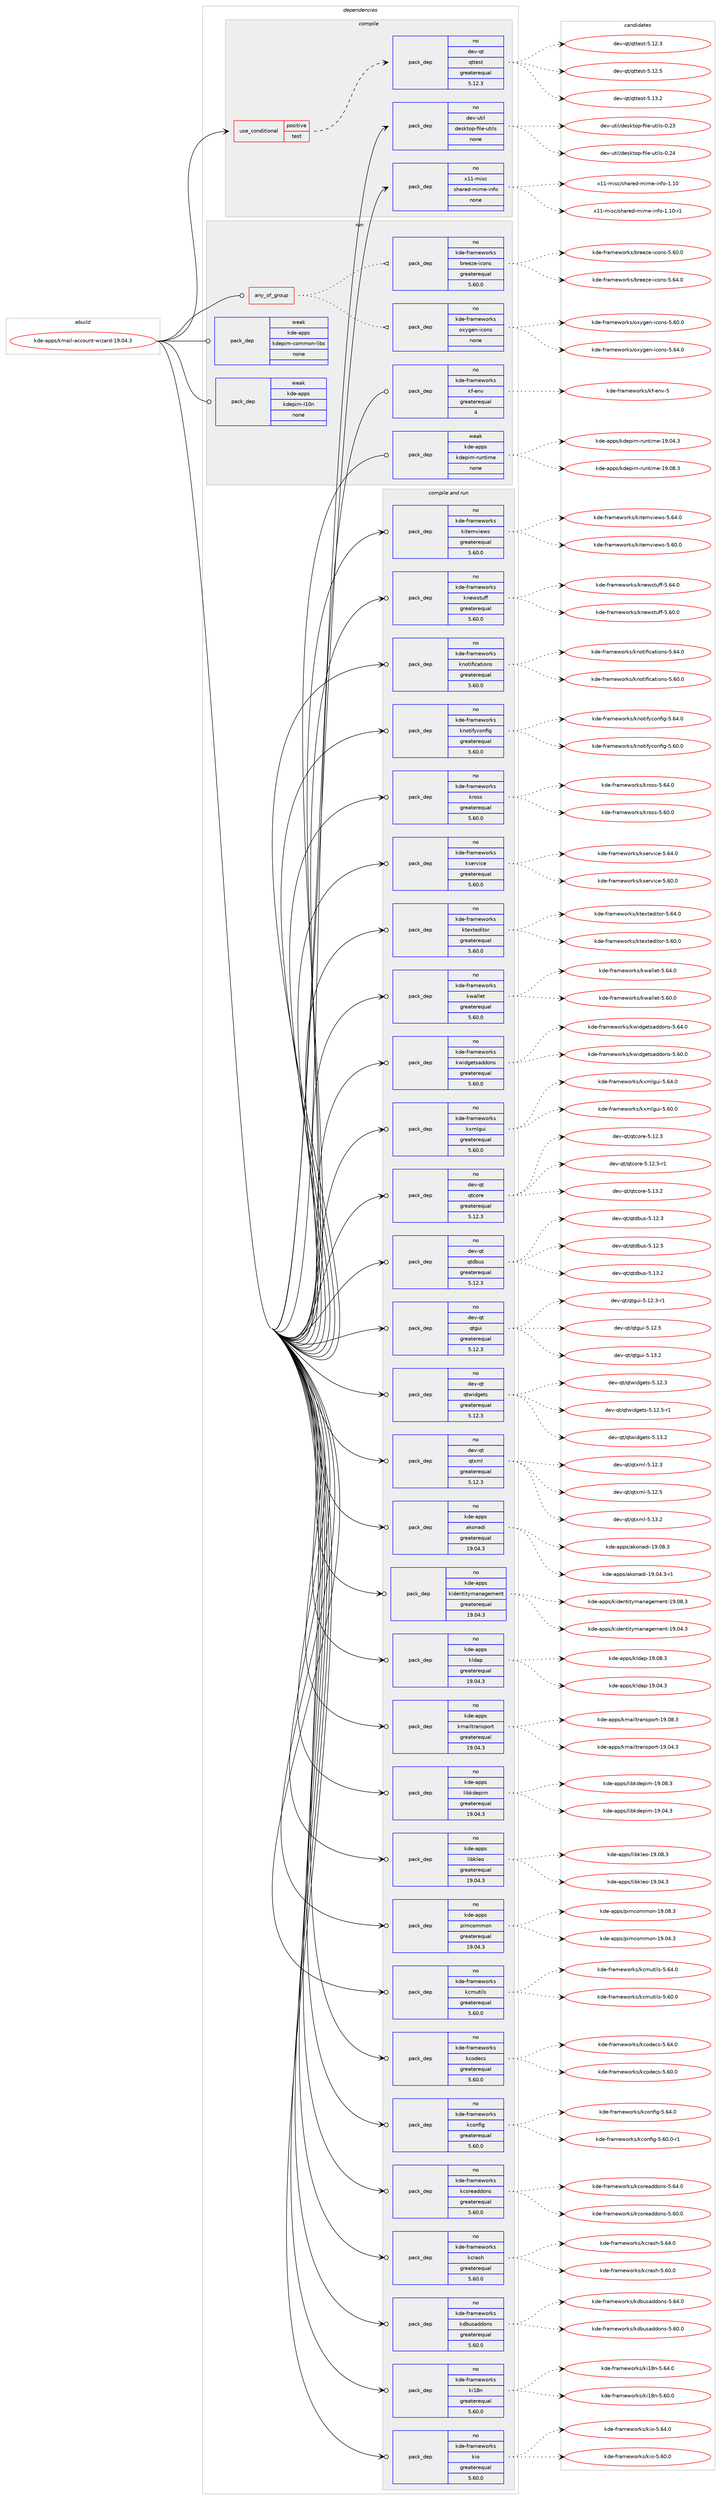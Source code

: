 digraph prolog {

# *************
# Graph options
# *************

newrank=true;
concentrate=true;
compound=true;
graph [rankdir=LR,fontname=Helvetica,fontsize=10,ranksep=1.5];#, ranksep=2.5, nodesep=0.2];
edge  [arrowhead=vee];
node  [fontname=Helvetica,fontsize=10];

# **********
# The ebuild
# **********

subgraph cluster_leftcol {
color=gray;
rank=same;
label=<<i>ebuild</i>>;
id [label="kde-apps/kmail-account-wizard-19.04.3", color=red, width=4, href="../kde-apps/kmail-account-wizard-19.04.3.svg"];
}

# ****************
# The dependencies
# ****************

subgraph cluster_midcol {
color=gray;
label=<<i>dependencies</i>>;
subgraph cluster_compile {
fillcolor="#eeeeee";
style=filled;
label=<<i>compile</i>>;
subgraph cond186736 {
dependency757650 [label=<<TABLE BORDER="0" CELLBORDER="1" CELLSPACING="0" CELLPADDING="4"><TR><TD ROWSPAN="3" CELLPADDING="10">use_conditional</TD></TR><TR><TD>positive</TD></TR><TR><TD>test</TD></TR></TABLE>>, shape=none, color=red];
subgraph pack558026 {
dependency757651 [label=<<TABLE BORDER="0" CELLBORDER="1" CELLSPACING="0" CELLPADDING="4" WIDTH="220"><TR><TD ROWSPAN="6" CELLPADDING="30">pack_dep</TD></TR><TR><TD WIDTH="110">no</TD></TR><TR><TD>dev-qt</TD></TR><TR><TD>qttest</TD></TR><TR><TD>greaterequal</TD></TR><TR><TD>5.12.3</TD></TR></TABLE>>, shape=none, color=blue];
}
dependency757650:e -> dependency757651:w [weight=20,style="dashed",arrowhead="vee"];
}
id:e -> dependency757650:w [weight=20,style="solid",arrowhead="vee"];
subgraph pack558027 {
dependency757652 [label=<<TABLE BORDER="0" CELLBORDER="1" CELLSPACING="0" CELLPADDING="4" WIDTH="220"><TR><TD ROWSPAN="6" CELLPADDING="30">pack_dep</TD></TR><TR><TD WIDTH="110">no</TD></TR><TR><TD>dev-util</TD></TR><TR><TD>desktop-file-utils</TD></TR><TR><TD>none</TD></TR><TR><TD></TD></TR></TABLE>>, shape=none, color=blue];
}
id:e -> dependency757652:w [weight=20,style="solid",arrowhead="vee"];
subgraph pack558028 {
dependency757653 [label=<<TABLE BORDER="0" CELLBORDER="1" CELLSPACING="0" CELLPADDING="4" WIDTH="220"><TR><TD ROWSPAN="6" CELLPADDING="30">pack_dep</TD></TR><TR><TD WIDTH="110">no</TD></TR><TR><TD>x11-misc</TD></TR><TR><TD>shared-mime-info</TD></TR><TR><TD>none</TD></TR><TR><TD></TD></TR></TABLE>>, shape=none, color=blue];
}
id:e -> dependency757653:w [weight=20,style="solid",arrowhead="vee"];
}
subgraph cluster_compileandrun {
fillcolor="#eeeeee";
style=filled;
label=<<i>compile and run</i>>;
subgraph pack558029 {
dependency757654 [label=<<TABLE BORDER="0" CELLBORDER="1" CELLSPACING="0" CELLPADDING="4" WIDTH="220"><TR><TD ROWSPAN="6" CELLPADDING="30">pack_dep</TD></TR><TR><TD WIDTH="110">no</TD></TR><TR><TD>dev-qt</TD></TR><TR><TD>qtcore</TD></TR><TR><TD>greaterequal</TD></TR><TR><TD>5.12.3</TD></TR></TABLE>>, shape=none, color=blue];
}
id:e -> dependency757654:w [weight=20,style="solid",arrowhead="odotvee"];
subgraph pack558030 {
dependency757655 [label=<<TABLE BORDER="0" CELLBORDER="1" CELLSPACING="0" CELLPADDING="4" WIDTH="220"><TR><TD ROWSPAN="6" CELLPADDING="30">pack_dep</TD></TR><TR><TD WIDTH="110">no</TD></TR><TR><TD>dev-qt</TD></TR><TR><TD>qtdbus</TD></TR><TR><TD>greaterequal</TD></TR><TR><TD>5.12.3</TD></TR></TABLE>>, shape=none, color=blue];
}
id:e -> dependency757655:w [weight=20,style="solid",arrowhead="odotvee"];
subgraph pack558031 {
dependency757656 [label=<<TABLE BORDER="0" CELLBORDER="1" CELLSPACING="0" CELLPADDING="4" WIDTH="220"><TR><TD ROWSPAN="6" CELLPADDING="30">pack_dep</TD></TR><TR><TD WIDTH="110">no</TD></TR><TR><TD>dev-qt</TD></TR><TR><TD>qtgui</TD></TR><TR><TD>greaterequal</TD></TR><TR><TD>5.12.3</TD></TR></TABLE>>, shape=none, color=blue];
}
id:e -> dependency757656:w [weight=20,style="solid",arrowhead="odotvee"];
subgraph pack558032 {
dependency757657 [label=<<TABLE BORDER="0" CELLBORDER="1" CELLSPACING="0" CELLPADDING="4" WIDTH="220"><TR><TD ROWSPAN="6" CELLPADDING="30">pack_dep</TD></TR><TR><TD WIDTH="110">no</TD></TR><TR><TD>dev-qt</TD></TR><TR><TD>qtwidgets</TD></TR><TR><TD>greaterequal</TD></TR><TR><TD>5.12.3</TD></TR></TABLE>>, shape=none, color=blue];
}
id:e -> dependency757657:w [weight=20,style="solid",arrowhead="odotvee"];
subgraph pack558033 {
dependency757658 [label=<<TABLE BORDER="0" CELLBORDER="1" CELLSPACING="0" CELLPADDING="4" WIDTH="220"><TR><TD ROWSPAN="6" CELLPADDING="30">pack_dep</TD></TR><TR><TD WIDTH="110">no</TD></TR><TR><TD>dev-qt</TD></TR><TR><TD>qtxml</TD></TR><TR><TD>greaterequal</TD></TR><TR><TD>5.12.3</TD></TR></TABLE>>, shape=none, color=blue];
}
id:e -> dependency757658:w [weight=20,style="solid",arrowhead="odotvee"];
subgraph pack558034 {
dependency757659 [label=<<TABLE BORDER="0" CELLBORDER="1" CELLSPACING="0" CELLPADDING="4" WIDTH="220"><TR><TD ROWSPAN="6" CELLPADDING="30">pack_dep</TD></TR><TR><TD WIDTH="110">no</TD></TR><TR><TD>kde-apps</TD></TR><TR><TD>akonadi</TD></TR><TR><TD>greaterequal</TD></TR><TR><TD>19.04.3</TD></TR></TABLE>>, shape=none, color=blue];
}
id:e -> dependency757659:w [weight=20,style="solid",arrowhead="odotvee"];
subgraph pack558035 {
dependency757660 [label=<<TABLE BORDER="0" CELLBORDER="1" CELLSPACING="0" CELLPADDING="4" WIDTH="220"><TR><TD ROWSPAN="6" CELLPADDING="30">pack_dep</TD></TR><TR><TD WIDTH="110">no</TD></TR><TR><TD>kde-apps</TD></TR><TR><TD>kidentitymanagement</TD></TR><TR><TD>greaterequal</TD></TR><TR><TD>19.04.3</TD></TR></TABLE>>, shape=none, color=blue];
}
id:e -> dependency757660:w [weight=20,style="solid",arrowhead="odotvee"];
subgraph pack558036 {
dependency757661 [label=<<TABLE BORDER="0" CELLBORDER="1" CELLSPACING="0" CELLPADDING="4" WIDTH="220"><TR><TD ROWSPAN="6" CELLPADDING="30">pack_dep</TD></TR><TR><TD WIDTH="110">no</TD></TR><TR><TD>kde-apps</TD></TR><TR><TD>kldap</TD></TR><TR><TD>greaterequal</TD></TR><TR><TD>19.04.3</TD></TR></TABLE>>, shape=none, color=blue];
}
id:e -> dependency757661:w [weight=20,style="solid",arrowhead="odotvee"];
subgraph pack558037 {
dependency757662 [label=<<TABLE BORDER="0" CELLBORDER="1" CELLSPACING="0" CELLPADDING="4" WIDTH="220"><TR><TD ROWSPAN="6" CELLPADDING="30">pack_dep</TD></TR><TR><TD WIDTH="110">no</TD></TR><TR><TD>kde-apps</TD></TR><TR><TD>kmailtransport</TD></TR><TR><TD>greaterequal</TD></TR><TR><TD>19.04.3</TD></TR></TABLE>>, shape=none, color=blue];
}
id:e -> dependency757662:w [weight=20,style="solid",arrowhead="odotvee"];
subgraph pack558038 {
dependency757663 [label=<<TABLE BORDER="0" CELLBORDER="1" CELLSPACING="0" CELLPADDING="4" WIDTH="220"><TR><TD ROWSPAN="6" CELLPADDING="30">pack_dep</TD></TR><TR><TD WIDTH="110">no</TD></TR><TR><TD>kde-apps</TD></TR><TR><TD>libkdepim</TD></TR><TR><TD>greaterequal</TD></TR><TR><TD>19.04.3</TD></TR></TABLE>>, shape=none, color=blue];
}
id:e -> dependency757663:w [weight=20,style="solid",arrowhead="odotvee"];
subgraph pack558039 {
dependency757664 [label=<<TABLE BORDER="0" CELLBORDER="1" CELLSPACING="0" CELLPADDING="4" WIDTH="220"><TR><TD ROWSPAN="6" CELLPADDING="30">pack_dep</TD></TR><TR><TD WIDTH="110">no</TD></TR><TR><TD>kde-apps</TD></TR><TR><TD>libkleo</TD></TR><TR><TD>greaterequal</TD></TR><TR><TD>19.04.3</TD></TR></TABLE>>, shape=none, color=blue];
}
id:e -> dependency757664:w [weight=20,style="solid",arrowhead="odotvee"];
subgraph pack558040 {
dependency757665 [label=<<TABLE BORDER="0" CELLBORDER="1" CELLSPACING="0" CELLPADDING="4" WIDTH="220"><TR><TD ROWSPAN="6" CELLPADDING="30">pack_dep</TD></TR><TR><TD WIDTH="110">no</TD></TR><TR><TD>kde-apps</TD></TR><TR><TD>pimcommon</TD></TR><TR><TD>greaterequal</TD></TR><TR><TD>19.04.3</TD></TR></TABLE>>, shape=none, color=blue];
}
id:e -> dependency757665:w [weight=20,style="solid",arrowhead="odotvee"];
subgraph pack558041 {
dependency757666 [label=<<TABLE BORDER="0" CELLBORDER="1" CELLSPACING="0" CELLPADDING="4" WIDTH="220"><TR><TD ROWSPAN="6" CELLPADDING="30">pack_dep</TD></TR><TR><TD WIDTH="110">no</TD></TR><TR><TD>kde-frameworks</TD></TR><TR><TD>kcmutils</TD></TR><TR><TD>greaterequal</TD></TR><TR><TD>5.60.0</TD></TR></TABLE>>, shape=none, color=blue];
}
id:e -> dependency757666:w [weight=20,style="solid",arrowhead="odotvee"];
subgraph pack558042 {
dependency757667 [label=<<TABLE BORDER="0" CELLBORDER="1" CELLSPACING="0" CELLPADDING="4" WIDTH="220"><TR><TD ROWSPAN="6" CELLPADDING="30">pack_dep</TD></TR><TR><TD WIDTH="110">no</TD></TR><TR><TD>kde-frameworks</TD></TR><TR><TD>kcodecs</TD></TR><TR><TD>greaterequal</TD></TR><TR><TD>5.60.0</TD></TR></TABLE>>, shape=none, color=blue];
}
id:e -> dependency757667:w [weight=20,style="solid",arrowhead="odotvee"];
subgraph pack558043 {
dependency757668 [label=<<TABLE BORDER="0" CELLBORDER="1" CELLSPACING="0" CELLPADDING="4" WIDTH="220"><TR><TD ROWSPAN="6" CELLPADDING="30">pack_dep</TD></TR><TR><TD WIDTH="110">no</TD></TR><TR><TD>kde-frameworks</TD></TR><TR><TD>kconfig</TD></TR><TR><TD>greaterequal</TD></TR><TR><TD>5.60.0</TD></TR></TABLE>>, shape=none, color=blue];
}
id:e -> dependency757668:w [weight=20,style="solid",arrowhead="odotvee"];
subgraph pack558044 {
dependency757669 [label=<<TABLE BORDER="0" CELLBORDER="1" CELLSPACING="0" CELLPADDING="4" WIDTH="220"><TR><TD ROWSPAN="6" CELLPADDING="30">pack_dep</TD></TR><TR><TD WIDTH="110">no</TD></TR><TR><TD>kde-frameworks</TD></TR><TR><TD>kcoreaddons</TD></TR><TR><TD>greaterequal</TD></TR><TR><TD>5.60.0</TD></TR></TABLE>>, shape=none, color=blue];
}
id:e -> dependency757669:w [weight=20,style="solid",arrowhead="odotvee"];
subgraph pack558045 {
dependency757670 [label=<<TABLE BORDER="0" CELLBORDER="1" CELLSPACING="0" CELLPADDING="4" WIDTH="220"><TR><TD ROWSPAN="6" CELLPADDING="30">pack_dep</TD></TR><TR><TD WIDTH="110">no</TD></TR><TR><TD>kde-frameworks</TD></TR><TR><TD>kcrash</TD></TR><TR><TD>greaterequal</TD></TR><TR><TD>5.60.0</TD></TR></TABLE>>, shape=none, color=blue];
}
id:e -> dependency757670:w [weight=20,style="solid",arrowhead="odotvee"];
subgraph pack558046 {
dependency757671 [label=<<TABLE BORDER="0" CELLBORDER="1" CELLSPACING="0" CELLPADDING="4" WIDTH="220"><TR><TD ROWSPAN="6" CELLPADDING="30">pack_dep</TD></TR><TR><TD WIDTH="110">no</TD></TR><TR><TD>kde-frameworks</TD></TR><TR><TD>kdbusaddons</TD></TR><TR><TD>greaterequal</TD></TR><TR><TD>5.60.0</TD></TR></TABLE>>, shape=none, color=blue];
}
id:e -> dependency757671:w [weight=20,style="solid",arrowhead="odotvee"];
subgraph pack558047 {
dependency757672 [label=<<TABLE BORDER="0" CELLBORDER="1" CELLSPACING="0" CELLPADDING="4" WIDTH="220"><TR><TD ROWSPAN="6" CELLPADDING="30">pack_dep</TD></TR><TR><TD WIDTH="110">no</TD></TR><TR><TD>kde-frameworks</TD></TR><TR><TD>ki18n</TD></TR><TR><TD>greaterequal</TD></TR><TR><TD>5.60.0</TD></TR></TABLE>>, shape=none, color=blue];
}
id:e -> dependency757672:w [weight=20,style="solid",arrowhead="odotvee"];
subgraph pack558048 {
dependency757673 [label=<<TABLE BORDER="0" CELLBORDER="1" CELLSPACING="0" CELLPADDING="4" WIDTH="220"><TR><TD ROWSPAN="6" CELLPADDING="30">pack_dep</TD></TR><TR><TD WIDTH="110">no</TD></TR><TR><TD>kde-frameworks</TD></TR><TR><TD>kio</TD></TR><TR><TD>greaterequal</TD></TR><TR><TD>5.60.0</TD></TR></TABLE>>, shape=none, color=blue];
}
id:e -> dependency757673:w [weight=20,style="solid",arrowhead="odotvee"];
subgraph pack558049 {
dependency757674 [label=<<TABLE BORDER="0" CELLBORDER="1" CELLSPACING="0" CELLPADDING="4" WIDTH="220"><TR><TD ROWSPAN="6" CELLPADDING="30">pack_dep</TD></TR><TR><TD WIDTH="110">no</TD></TR><TR><TD>kde-frameworks</TD></TR><TR><TD>kitemviews</TD></TR><TR><TD>greaterequal</TD></TR><TR><TD>5.60.0</TD></TR></TABLE>>, shape=none, color=blue];
}
id:e -> dependency757674:w [weight=20,style="solid",arrowhead="odotvee"];
subgraph pack558050 {
dependency757675 [label=<<TABLE BORDER="0" CELLBORDER="1" CELLSPACING="0" CELLPADDING="4" WIDTH="220"><TR><TD ROWSPAN="6" CELLPADDING="30">pack_dep</TD></TR><TR><TD WIDTH="110">no</TD></TR><TR><TD>kde-frameworks</TD></TR><TR><TD>knewstuff</TD></TR><TR><TD>greaterequal</TD></TR><TR><TD>5.60.0</TD></TR></TABLE>>, shape=none, color=blue];
}
id:e -> dependency757675:w [weight=20,style="solid",arrowhead="odotvee"];
subgraph pack558051 {
dependency757676 [label=<<TABLE BORDER="0" CELLBORDER="1" CELLSPACING="0" CELLPADDING="4" WIDTH="220"><TR><TD ROWSPAN="6" CELLPADDING="30">pack_dep</TD></TR><TR><TD WIDTH="110">no</TD></TR><TR><TD>kde-frameworks</TD></TR><TR><TD>knotifications</TD></TR><TR><TD>greaterequal</TD></TR><TR><TD>5.60.0</TD></TR></TABLE>>, shape=none, color=blue];
}
id:e -> dependency757676:w [weight=20,style="solid",arrowhead="odotvee"];
subgraph pack558052 {
dependency757677 [label=<<TABLE BORDER="0" CELLBORDER="1" CELLSPACING="0" CELLPADDING="4" WIDTH="220"><TR><TD ROWSPAN="6" CELLPADDING="30">pack_dep</TD></TR><TR><TD WIDTH="110">no</TD></TR><TR><TD>kde-frameworks</TD></TR><TR><TD>knotifyconfig</TD></TR><TR><TD>greaterequal</TD></TR><TR><TD>5.60.0</TD></TR></TABLE>>, shape=none, color=blue];
}
id:e -> dependency757677:w [weight=20,style="solid",arrowhead="odotvee"];
subgraph pack558053 {
dependency757678 [label=<<TABLE BORDER="0" CELLBORDER="1" CELLSPACING="0" CELLPADDING="4" WIDTH="220"><TR><TD ROWSPAN="6" CELLPADDING="30">pack_dep</TD></TR><TR><TD WIDTH="110">no</TD></TR><TR><TD>kde-frameworks</TD></TR><TR><TD>kross</TD></TR><TR><TD>greaterequal</TD></TR><TR><TD>5.60.0</TD></TR></TABLE>>, shape=none, color=blue];
}
id:e -> dependency757678:w [weight=20,style="solid",arrowhead="odotvee"];
subgraph pack558054 {
dependency757679 [label=<<TABLE BORDER="0" CELLBORDER="1" CELLSPACING="0" CELLPADDING="4" WIDTH="220"><TR><TD ROWSPAN="6" CELLPADDING="30">pack_dep</TD></TR><TR><TD WIDTH="110">no</TD></TR><TR><TD>kde-frameworks</TD></TR><TR><TD>kservice</TD></TR><TR><TD>greaterequal</TD></TR><TR><TD>5.60.0</TD></TR></TABLE>>, shape=none, color=blue];
}
id:e -> dependency757679:w [weight=20,style="solid",arrowhead="odotvee"];
subgraph pack558055 {
dependency757680 [label=<<TABLE BORDER="0" CELLBORDER="1" CELLSPACING="0" CELLPADDING="4" WIDTH="220"><TR><TD ROWSPAN="6" CELLPADDING="30">pack_dep</TD></TR><TR><TD WIDTH="110">no</TD></TR><TR><TD>kde-frameworks</TD></TR><TR><TD>ktexteditor</TD></TR><TR><TD>greaterequal</TD></TR><TR><TD>5.60.0</TD></TR></TABLE>>, shape=none, color=blue];
}
id:e -> dependency757680:w [weight=20,style="solid",arrowhead="odotvee"];
subgraph pack558056 {
dependency757681 [label=<<TABLE BORDER="0" CELLBORDER="1" CELLSPACING="0" CELLPADDING="4" WIDTH="220"><TR><TD ROWSPAN="6" CELLPADDING="30">pack_dep</TD></TR><TR><TD WIDTH="110">no</TD></TR><TR><TD>kde-frameworks</TD></TR><TR><TD>kwallet</TD></TR><TR><TD>greaterequal</TD></TR><TR><TD>5.60.0</TD></TR></TABLE>>, shape=none, color=blue];
}
id:e -> dependency757681:w [weight=20,style="solid",arrowhead="odotvee"];
subgraph pack558057 {
dependency757682 [label=<<TABLE BORDER="0" CELLBORDER="1" CELLSPACING="0" CELLPADDING="4" WIDTH="220"><TR><TD ROWSPAN="6" CELLPADDING="30">pack_dep</TD></TR><TR><TD WIDTH="110">no</TD></TR><TR><TD>kde-frameworks</TD></TR><TR><TD>kwidgetsaddons</TD></TR><TR><TD>greaterequal</TD></TR><TR><TD>5.60.0</TD></TR></TABLE>>, shape=none, color=blue];
}
id:e -> dependency757682:w [weight=20,style="solid",arrowhead="odotvee"];
subgraph pack558058 {
dependency757683 [label=<<TABLE BORDER="0" CELLBORDER="1" CELLSPACING="0" CELLPADDING="4" WIDTH="220"><TR><TD ROWSPAN="6" CELLPADDING="30">pack_dep</TD></TR><TR><TD WIDTH="110">no</TD></TR><TR><TD>kde-frameworks</TD></TR><TR><TD>kxmlgui</TD></TR><TR><TD>greaterequal</TD></TR><TR><TD>5.60.0</TD></TR></TABLE>>, shape=none, color=blue];
}
id:e -> dependency757683:w [weight=20,style="solid",arrowhead="odotvee"];
}
subgraph cluster_run {
fillcolor="#eeeeee";
style=filled;
label=<<i>run</i>>;
subgraph any12482 {
dependency757684 [label=<<TABLE BORDER="0" CELLBORDER="1" CELLSPACING="0" CELLPADDING="4"><TR><TD CELLPADDING="10">any_of_group</TD></TR></TABLE>>, shape=none, color=red];subgraph pack558059 {
dependency757685 [label=<<TABLE BORDER="0" CELLBORDER="1" CELLSPACING="0" CELLPADDING="4" WIDTH="220"><TR><TD ROWSPAN="6" CELLPADDING="30">pack_dep</TD></TR><TR><TD WIDTH="110">no</TD></TR><TR><TD>kde-frameworks</TD></TR><TR><TD>breeze-icons</TD></TR><TR><TD>greaterequal</TD></TR><TR><TD>5.60.0</TD></TR></TABLE>>, shape=none, color=blue];
}
dependency757684:e -> dependency757685:w [weight=20,style="dotted",arrowhead="oinv"];
subgraph pack558060 {
dependency757686 [label=<<TABLE BORDER="0" CELLBORDER="1" CELLSPACING="0" CELLPADDING="4" WIDTH="220"><TR><TD ROWSPAN="6" CELLPADDING="30">pack_dep</TD></TR><TR><TD WIDTH="110">no</TD></TR><TR><TD>kde-frameworks</TD></TR><TR><TD>oxygen-icons</TD></TR><TR><TD>none</TD></TR><TR><TD></TD></TR></TABLE>>, shape=none, color=blue];
}
dependency757684:e -> dependency757686:w [weight=20,style="dotted",arrowhead="oinv"];
}
id:e -> dependency757684:w [weight=20,style="solid",arrowhead="odot"];
subgraph pack558061 {
dependency757687 [label=<<TABLE BORDER="0" CELLBORDER="1" CELLSPACING="0" CELLPADDING="4" WIDTH="220"><TR><TD ROWSPAN="6" CELLPADDING="30">pack_dep</TD></TR><TR><TD WIDTH="110">no</TD></TR><TR><TD>kde-frameworks</TD></TR><TR><TD>kf-env</TD></TR><TR><TD>greaterequal</TD></TR><TR><TD>4</TD></TR></TABLE>>, shape=none, color=blue];
}
id:e -> dependency757687:w [weight=20,style="solid",arrowhead="odot"];
subgraph pack558062 {
dependency757688 [label=<<TABLE BORDER="0" CELLBORDER="1" CELLSPACING="0" CELLPADDING="4" WIDTH="220"><TR><TD ROWSPAN="6" CELLPADDING="30">pack_dep</TD></TR><TR><TD WIDTH="110">weak</TD></TR><TR><TD>kde-apps</TD></TR><TR><TD>kdepim-common-libs</TD></TR><TR><TD>none</TD></TR><TR><TD></TD></TR></TABLE>>, shape=none, color=blue];
}
id:e -> dependency757688:w [weight=20,style="solid",arrowhead="odot"];
subgraph pack558063 {
dependency757689 [label=<<TABLE BORDER="0" CELLBORDER="1" CELLSPACING="0" CELLPADDING="4" WIDTH="220"><TR><TD ROWSPAN="6" CELLPADDING="30">pack_dep</TD></TR><TR><TD WIDTH="110">weak</TD></TR><TR><TD>kde-apps</TD></TR><TR><TD>kdepim-l10n</TD></TR><TR><TD>none</TD></TR><TR><TD></TD></TR></TABLE>>, shape=none, color=blue];
}
id:e -> dependency757689:w [weight=20,style="solid",arrowhead="odot"];
subgraph pack558064 {
dependency757690 [label=<<TABLE BORDER="0" CELLBORDER="1" CELLSPACING="0" CELLPADDING="4" WIDTH="220"><TR><TD ROWSPAN="6" CELLPADDING="30">pack_dep</TD></TR><TR><TD WIDTH="110">weak</TD></TR><TR><TD>kde-apps</TD></TR><TR><TD>kdepim-runtime</TD></TR><TR><TD>none</TD></TR><TR><TD></TD></TR></TABLE>>, shape=none, color=blue];
}
id:e -> dependency757690:w [weight=20,style="solid",arrowhead="odot"];
}
}

# **************
# The candidates
# **************

subgraph cluster_choices {
rank=same;
color=gray;
label=<<i>candidates</i>>;

subgraph choice558026 {
color=black;
nodesep=1;
choice100101118451131164711311611610111511645534649504651 [label="dev-qt/qttest-5.12.3", color=red, width=4,href="../dev-qt/qttest-5.12.3.svg"];
choice100101118451131164711311611610111511645534649504653 [label="dev-qt/qttest-5.12.5", color=red, width=4,href="../dev-qt/qttest-5.12.5.svg"];
choice100101118451131164711311611610111511645534649514650 [label="dev-qt/qttest-5.13.2", color=red, width=4,href="../dev-qt/qttest-5.13.2.svg"];
dependency757651:e -> choice100101118451131164711311611610111511645534649504651:w [style=dotted,weight="100"];
dependency757651:e -> choice100101118451131164711311611610111511645534649504653:w [style=dotted,weight="100"];
dependency757651:e -> choice100101118451131164711311611610111511645534649514650:w [style=dotted,weight="100"];
}
subgraph choice558027 {
color=black;
nodesep=1;
choice100101118451171161051084710010111510711611111245102105108101451171161051081154548465051 [label="dev-util/desktop-file-utils-0.23", color=red, width=4,href="../dev-util/desktop-file-utils-0.23.svg"];
choice100101118451171161051084710010111510711611111245102105108101451171161051081154548465052 [label="dev-util/desktop-file-utils-0.24", color=red, width=4,href="../dev-util/desktop-file-utils-0.24.svg"];
dependency757652:e -> choice100101118451171161051084710010111510711611111245102105108101451171161051081154548465051:w [style=dotted,weight="100"];
dependency757652:e -> choice100101118451171161051084710010111510711611111245102105108101451171161051081154548465052:w [style=dotted,weight="100"];
}
subgraph choice558028 {
color=black;
nodesep=1;
choice12049494510910511599471151049711410110045109105109101451051101021114549464948 [label="x11-misc/shared-mime-info-1.10", color=red, width=4,href="../x11-misc/shared-mime-info-1.10.svg"];
choice120494945109105115994711510497114101100451091051091014510511010211145494649484511449 [label="x11-misc/shared-mime-info-1.10-r1", color=red, width=4,href="../x11-misc/shared-mime-info-1.10-r1.svg"];
dependency757653:e -> choice12049494510910511599471151049711410110045109105109101451051101021114549464948:w [style=dotted,weight="100"];
dependency757653:e -> choice120494945109105115994711510497114101100451091051091014510511010211145494649484511449:w [style=dotted,weight="100"];
}
subgraph choice558029 {
color=black;
nodesep=1;
choice10010111845113116471131169911111410145534649504651 [label="dev-qt/qtcore-5.12.3", color=red, width=4,href="../dev-qt/qtcore-5.12.3.svg"];
choice100101118451131164711311699111114101455346495046534511449 [label="dev-qt/qtcore-5.12.5-r1", color=red, width=4,href="../dev-qt/qtcore-5.12.5-r1.svg"];
choice10010111845113116471131169911111410145534649514650 [label="dev-qt/qtcore-5.13.2", color=red, width=4,href="../dev-qt/qtcore-5.13.2.svg"];
dependency757654:e -> choice10010111845113116471131169911111410145534649504651:w [style=dotted,weight="100"];
dependency757654:e -> choice100101118451131164711311699111114101455346495046534511449:w [style=dotted,weight="100"];
dependency757654:e -> choice10010111845113116471131169911111410145534649514650:w [style=dotted,weight="100"];
}
subgraph choice558030 {
color=black;
nodesep=1;
choice10010111845113116471131161009811711545534649504651 [label="dev-qt/qtdbus-5.12.3", color=red, width=4,href="../dev-qt/qtdbus-5.12.3.svg"];
choice10010111845113116471131161009811711545534649504653 [label="dev-qt/qtdbus-5.12.5", color=red, width=4,href="../dev-qt/qtdbus-5.12.5.svg"];
choice10010111845113116471131161009811711545534649514650 [label="dev-qt/qtdbus-5.13.2", color=red, width=4,href="../dev-qt/qtdbus-5.13.2.svg"];
dependency757655:e -> choice10010111845113116471131161009811711545534649504651:w [style=dotted,weight="100"];
dependency757655:e -> choice10010111845113116471131161009811711545534649504653:w [style=dotted,weight="100"];
dependency757655:e -> choice10010111845113116471131161009811711545534649514650:w [style=dotted,weight="100"];
}
subgraph choice558031 {
color=black;
nodesep=1;
choice1001011184511311647113116103117105455346495046514511449 [label="dev-qt/qtgui-5.12.3-r1", color=red, width=4,href="../dev-qt/qtgui-5.12.3-r1.svg"];
choice100101118451131164711311610311710545534649504653 [label="dev-qt/qtgui-5.12.5", color=red, width=4,href="../dev-qt/qtgui-5.12.5.svg"];
choice100101118451131164711311610311710545534649514650 [label="dev-qt/qtgui-5.13.2", color=red, width=4,href="../dev-qt/qtgui-5.13.2.svg"];
dependency757656:e -> choice1001011184511311647113116103117105455346495046514511449:w [style=dotted,weight="100"];
dependency757656:e -> choice100101118451131164711311610311710545534649504653:w [style=dotted,weight="100"];
dependency757656:e -> choice100101118451131164711311610311710545534649514650:w [style=dotted,weight="100"];
}
subgraph choice558032 {
color=black;
nodesep=1;
choice100101118451131164711311611910510010310111611545534649504651 [label="dev-qt/qtwidgets-5.12.3", color=red, width=4,href="../dev-qt/qtwidgets-5.12.3.svg"];
choice1001011184511311647113116119105100103101116115455346495046534511449 [label="dev-qt/qtwidgets-5.12.5-r1", color=red, width=4,href="../dev-qt/qtwidgets-5.12.5-r1.svg"];
choice100101118451131164711311611910510010310111611545534649514650 [label="dev-qt/qtwidgets-5.13.2", color=red, width=4,href="../dev-qt/qtwidgets-5.13.2.svg"];
dependency757657:e -> choice100101118451131164711311611910510010310111611545534649504651:w [style=dotted,weight="100"];
dependency757657:e -> choice1001011184511311647113116119105100103101116115455346495046534511449:w [style=dotted,weight="100"];
dependency757657:e -> choice100101118451131164711311611910510010310111611545534649514650:w [style=dotted,weight="100"];
}
subgraph choice558033 {
color=black;
nodesep=1;
choice100101118451131164711311612010910845534649504651 [label="dev-qt/qtxml-5.12.3", color=red, width=4,href="../dev-qt/qtxml-5.12.3.svg"];
choice100101118451131164711311612010910845534649504653 [label="dev-qt/qtxml-5.12.5", color=red, width=4,href="../dev-qt/qtxml-5.12.5.svg"];
choice100101118451131164711311612010910845534649514650 [label="dev-qt/qtxml-5.13.2", color=red, width=4,href="../dev-qt/qtxml-5.13.2.svg"];
dependency757658:e -> choice100101118451131164711311612010910845534649504651:w [style=dotted,weight="100"];
dependency757658:e -> choice100101118451131164711311612010910845534649504653:w [style=dotted,weight="100"];
dependency757658:e -> choice100101118451131164711311612010910845534649514650:w [style=dotted,weight="100"];
}
subgraph choice558034 {
color=black;
nodesep=1;
choice107100101459711211211547971071111109710010545495746485246514511449 [label="kde-apps/akonadi-19.04.3-r1", color=red, width=4,href="../kde-apps/akonadi-19.04.3-r1.svg"];
choice10710010145971121121154797107111110971001054549574648564651 [label="kde-apps/akonadi-19.08.3", color=red, width=4,href="../kde-apps/akonadi-19.08.3.svg"];
dependency757659:e -> choice107100101459711211211547971071111109710010545495746485246514511449:w [style=dotted,weight="100"];
dependency757659:e -> choice10710010145971121121154797107111110971001054549574648564651:w [style=dotted,weight="100"];
}
subgraph choice558035 {
color=black;
nodesep=1;
choice10710010145971121121154710710510010111011610511612110997110971031011091011101164549574648524651 [label="kde-apps/kidentitymanagement-19.04.3", color=red, width=4,href="../kde-apps/kidentitymanagement-19.04.3.svg"];
choice10710010145971121121154710710510010111011610511612110997110971031011091011101164549574648564651 [label="kde-apps/kidentitymanagement-19.08.3", color=red, width=4,href="../kde-apps/kidentitymanagement-19.08.3.svg"];
dependency757660:e -> choice10710010145971121121154710710510010111011610511612110997110971031011091011101164549574648524651:w [style=dotted,weight="100"];
dependency757660:e -> choice10710010145971121121154710710510010111011610511612110997110971031011091011101164549574648564651:w [style=dotted,weight="100"];
}
subgraph choice558036 {
color=black;
nodesep=1;
choice107100101459711211211547107108100971124549574648524651 [label="kde-apps/kldap-19.04.3", color=red, width=4,href="../kde-apps/kldap-19.04.3.svg"];
choice107100101459711211211547107108100971124549574648564651 [label="kde-apps/kldap-19.08.3", color=red, width=4,href="../kde-apps/kldap-19.08.3.svg"];
dependency757661:e -> choice107100101459711211211547107108100971124549574648524651:w [style=dotted,weight="100"];
dependency757661:e -> choice107100101459711211211547107108100971124549574648564651:w [style=dotted,weight="100"];
}
subgraph choice558037 {
color=black;
nodesep=1;
choice10710010145971121121154710710997105108116114971101151121111141164549574648524651 [label="kde-apps/kmailtransport-19.04.3", color=red, width=4,href="../kde-apps/kmailtransport-19.04.3.svg"];
choice10710010145971121121154710710997105108116114971101151121111141164549574648564651 [label="kde-apps/kmailtransport-19.08.3", color=red, width=4,href="../kde-apps/kmailtransport-19.08.3.svg"];
dependency757662:e -> choice10710010145971121121154710710997105108116114971101151121111141164549574648524651:w [style=dotted,weight="100"];
dependency757662:e -> choice10710010145971121121154710710997105108116114971101151121111141164549574648564651:w [style=dotted,weight="100"];
}
subgraph choice558038 {
color=black;
nodesep=1;
choice107100101459711211211547108105981071001011121051094549574648524651 [label="kde-apps/libkdepim-19.04.3", color=red, width=4,href="../kde-apps/libkdepim-19.04.3.svg"];
choice107100101459711211211547108105981071001011121051094549574648564651 [label="kde-apps/libkdepim-19.08.3", color=red, width=4,href="../kde-apps/libkdepim-19.08.3.svg"];
dependency757663:e -> choice107100101459711211211547108105981071001011121051094549574648524651:w [style=dotted,weight="100"];
dependency757663:e -> choice107100101459711211211547108105981071001011121051094549574648564651:w [style=dotted,weight="100"];
}
subgraph choice558039 {
color=black;
nodesep=1;
choice107100101459711211211547108105981071081011114549574648524651 [label="kde-apps/libkleo-19.04.3", color=red, width=4,href="../kde-apps/libkleo-19.04.3.svg"];
choice107100101459711211211547108105981071081011114549574648564651 [label="kde-apps/libkleo-19.08.3", color=red, width=4,href="../kde-apps/libkleo-19.08.3.svg"];
dependency757664:e -> choice107100101459711211211547108105981071081011114549574648524651:w [style=dotted,weight="100"];
dependency757664:e -> choice107100101459711211211547108105981071081011114549574648564651:w [style=dotted,weight="100"];
}
subgraph choice558040 {
color=black;
nodesep=1;
choice107100101459711211211547112105109991111091091111104549574648524651 [label="kde-apps/pimcommon-19.04.3", color=red, width=4,href="../kde-apps/pimcommon-19.04.3.svg"];
choice107100101459711211211547112105109991111091091111104549574648564651 [label="kde-apps/pimcommon-19.08.3", color=red, width=4,href="../kde-apps/pimcommon-19.08.3.svg"];
dependency757665:e -> choice107100101459711211211547112105109991111091091111104549574648524651:w [style=dotted,weight="100"];
dependency757665:e -> choice107100101459711211211547112105109991111091091111104549574648564651:w [style=dotted,weight="100"];
}
subgraph choice558041 {
color=black;
nodesep=1;
choice1071001014510211497109101119111114107115471079910911711610510811545534654484648 [label="kde-frameworks/kcmutils-5.60.0", color=red, width=4,href="../kde-frameworks/kcmutils-5.60.0.svg"];
choice1071001014510211497109101119111114107115471079910911711610510811545534654524648 [label="kde-frameworks/kcmutils-5.64.0", color=red, width=4,href="../kde-frameworks/kcmutils-5.64.0.svg"];
dependency757666:e -> choice1071001014510211497109101119111114107115471079910911711610510811545534654484648:w [style=dotted,weight="100"];
dependency757666:e -> choice1071001014510211497109101119111114107115471079910911711610510811545534654524648:w [style=dotted,weight="100"];
}
subgraph choice558042 {
color=black;
nodesep=1;
choice107100101451021149710910111911111410711547107991111001019911545534654484648 [label="kde-frameworks/kcodecs-5.60.0", color=red, width=4,href="../kde-frameworks/kcodecs-5.60.0.svg"];
choice107100101451021149710910111911111410711547107991111001019911545534654524648 [label="kde-frameworks/kcodecs-5.64.0", color=red, width=4,href="../kde-frameworks/kcodecs-5.64.0.svg"];
dependency757667:e -> choice107100101451021149710910111911111410711547107991111001019911545534654484648:w [style=dotted,weight="100"];
dependency757667:e -> choice107100101451021149710910111911111410711547107991111001019911545534654524648:w [style=dotted,weight="100"];
}
subgraph choice558043 {
color=black;
nodesep=1;
choice10710010145102114971091011191111141071154710799111110102105103455346544846484511449 [label="kde-frameworks/kconfig-5.60.0-r1", color=red, width=4,href="../kde-frameworks/kconfig-5.60.0-r1.svg"];
choice1071001014510211497109101119111114107115471079911111010210510345534654524648 [label="kde-frameworks/kconfig-5.64.0", color=red, width=4,href="../kde-frameworks/kconfig-5.64.0.svg"];
dependency757668:e -> choice10710010145102114971091011191111141071154710799111110102105103455346544846484511449:w [style=dotted,weight="100"];
dependency757668:e -> choice1071001014510211497109101119111114107115471079911111010210510345534654524648:w [style=dotted,weight="100"];
}
subgraph choice558044 {
color=black;
nodesep=1;
choice107100101451021149710910111911111410711547107991111141019710010011111011545534654484648 [label="kde-frameworks/kcoreaddons-5.60.0", color=red, width=4,href="../kde-frameworks/kcoreaddons-5.60.0.svg"];
choice107100101451021149710910111911111410711547107991111141019710010011111011545534654524648 [label="kde-frameworks/kcoreaddons-5.64.0", color=red, width=4,href="../kde-frameworks/kcoreaddons-5.64.0.svg"];
dependency757669:e -> choice107100101451021149710910111911111410711547107991111141019710010011111011545534654484648:w [style=dotted,weight="100"];
dependency757669:e -> choice107100101451021149710910111911111410711547107991111141019710010011111011545534654524648:w [style=dotted,weight="100"];
}
subgraph choice558045 {
color=black;
nodesep=1;
choice107100101451021149710910111911111410711547107991149711510445534654484648 [label="kde-frameworks/kcrash-5.60.0", color=red, width=4,href="../kde-frameworks/kcrash-5.60.0.svg"];
choice107100101451021149710910111911111410711547107991149711510445534654524648 [label="kde-frameworks/kcrash-5.64.0", color=red, width=4,href="../kde-frameworks/kcrash-5.64.0.svg"];
dependency757670:e -> choice107100101451021149710910111911111410711547107991149711510445534654484648:w [style=dotted,weight="100"];
dependency757670:e -> choice107100101451021149710910111911111410711547107991149711510445534654524648:w [style=dotted,weight="100"];
}
subgraph choice558046 {
color=black;
nodesep=1;
choice107100101451021149710910111911111410711547107100981171159710010011111011545534654484648 [label="kde-frameworks/kdbusaddons-5.60.0", color=red, width=4,href="../kde-frameworks/kdbusaddons-5.60.0.svg"];
choice107100101451021149710910111911111410711547107100981171159710010011111011545534654524648 [label="kde-frameworks/kdbusaddons-5.64.0", color=red, width=4,href="../kde-frameworks/kdbusaddons-5.64.0.svg"];
dependency757671:e -> choice107100101451021149710910111911111410711547107100981171159710010011111011545534654484648:w [style=dotted,weight="100"];
dependency757671:e -> choice107100101451021149710910111911111410711547107100981171159710010011111011545534654524648:w [style=dotted,weight="100"];
}
subgraph choice558047 {
color=black;
nodesep=1;
choice107100101451021149710910111911111410711547107105495611045534654484648 [label="kde-frameworks/ki18n-5.60.0", color=red, width=4,href="../kde-frameworks/ki18n-5.60.0.svg"];
choice107100101451021149710910111911111410711547107105495611045534654524648 [label="kde-frameworks/ki18n-5.64.0", color=red, width=4,href="../kde-frameworks/ki18n-5.64.0.svg"];
dependency757672:e -> choice107100101451021149710910111911111410711547107105495611045534654484648:w [style=dotted,weight="100"];
dependency757672:e -> choice107100101451021149710910111911111410711547107105495611045534654524648:w [style=dotted,weight="100"];
}
subgraph choice558048 {
color=black;
nodesep=1;
choice10710010145102114971091011191111141071154710710511145534654484648 [label="kde-frameworks/kio-5.60.0", color=red, width=4,href="../kde-frameworks/kio-5.60.0.svg"];
choice10710010145102114971091011191111141071154710710511145534654524648 [label="kde-frameworks/kio-5.64.0", color=red, width=4,href="../kde-frameworks/kio-5.64.0.svg"];
dependency757673:e -> choice10710010145102114971091011191111141071154710710511145534654484648:w [style=dotted,weight="100"];
dependency757673:e -> choice10710010145102114971091011191111141071154710710511145534654524648:w [style=dotted,weight="100"];
}
subgraph choice558049 {
color=black;
nodesep=1;
choice10710010145102114971091011191111141071154710710511610110911810510111911545534654484648 [label="kde-frameworks/kitemviews-5.60.0", color=red, width=4,href="../kde-frameworks/kitemviews-5.60.0.svg"];
choice10710010145102114971091011191111141071154710710511610110911810510111911545534654524648 [label="kde-frameworks/kitemviews-5.64.0", color=red, width=4,href="../kde-frameworks/kitemviews-5.64.0.svg"];
dependency757674:e -> choice10710010145102114971091011191111141071154710710511610110911810510111911545534654484648:w [style=dotted,weight="100"];
dependency757674:e -> choice10710010145102114971091011191111141071154710710511610110911810510111911545534654524648:w [style=dotted,weight="100"];
}
subgraph choice558050 {
color=black;
nodesep=1;
choice10710010145102114971091011191111141071154710711010111911511611710210245534654484648 [label="kde-frameworks/knewstuff-5.60.0", color=red, width=4,href="../kde-frameworks/knewstuff-5.60.0.svg"];
choice10710010145102114971091011191111141071154710711010111911511611710210245534654524648 [label="kde-frameworks/knewstuff-5.64.0", color=red, width=4,href="../kde-frameworks/knewstuff-5.64.0.svg"];
dependency757675:e -> choice10710010145102114971091011191111141071154710711010111911511611710210245534654484648:w [style=dotted,weight="100"];
dependency757675:e -> choice10710010145102114971091011191111141071154710711010111911511611710210245534654524648:w [style=dotted,weight="100"];
}
subgraph choice558051 {
color=black;
nodesep=1;
choice107100101451021149710910111911111410711547107110111116105102105999711610511111011545534654484648 [label="kde-frameworks/knotifications-5.60.0", color=red, width=4,href="../kde-frameworks/knotifications-5.60.0.svg"];
choice107100101451021149710910111911111410711547107110111116105102105999711610511111011545534654524648 [label="kde-frameworks/knotifications-5.64.0", color=red, width=4,href="../kde-frameworks/knotifications-5.64.0.svg"];
dependency757676:e -> choice107100101451021149710910111911111410711547107110111116105102105999711610511111011545534654484648:w [style=dotted,weight="100"];
dependency757676:e -> choice107100101451021149710910111911111410711547107110111116105102105999711610511111011545534654524648:w [style=dotted,weight="100"];
}
subgraph choice558052 {
color=black;
nodesep=1;
choice1071001014510211497109101119111114107115471071101111161051021219911111010210510345534654484648 [label="kde-frameworks/knotifyconfig-5.60.0", color=red, width=4,href="../kde-frameworks/knotifyconfig-5.60.0.svg"];
choice1071001014510211497109101119111114107115471071101111161051021219911111010210510345534654524648 [label="kde-frameworks/knotifyconfig-5.64.0", color=red, width=4,href="../kde-frameworks/knotifyconfig-5.64.0.svg"];
dependency757677:e -> choice1071001014510211497109101119111114107115471071101111161051021219911111010210510345534654484648:w [style=dotted,weight="100"];
dependency757677:e -> choice1071001014510211497109101119111114107115471071101111161051021219911111010210510345534654524648:w [style=dotted,weight="100"];
}
subgraph choice558053 {
color=black;
nodesep=1;
choice10710010145102114971091011191111141071154710711411111511545534654484648 [label="kde-frameworks/kross-5.60.0", color=red, width=4,href="../kde-frameworks/kross-5.60.0.svg"];
choice10710010145102114971091011191111141071154710711411111511545534654524648 [label="kde-frameworks/kross-5.64.0", color=red, width=4,href="../kde-frameworks/kross-5.64.0.svg"];
dependency757678:e -> choice10710010145102114971091011191111141071154710711411111511545534654484648:w [style=dotted,weight="100"];
dependency757678:e -> choice10710010145102114971091011191111141071154710711411111511545534654524648:w [style=dotted,weight="100"];
}
subgraph choice558054 {
color=black;
nodesep=1;
choice1071001014510211497109101119111114107115471071151011141181059910145534654484648 [label="kde-frameworks/kservice-5.60.0", color=red, width=4,href="../kde-frameworks/kservice-5.60.0.svg"];
choice1071001014510211497109101119111114107115471071151011141181059910145534654524648 [label="kde-frameworks/kservice-5.64.0", color=red, width=4,href="../kde-frameworks/kservice-5.64.0.svg"];
dependency757679:e -> choice1071001014510211497109101119111114107115471071151011141181059910145534654484648:w [style=dotted,weight="100"];
dependency757679:e -> choice1071001014510211497109101119111114107115471071151011141181059910145534654524648:w [style=dotted,weight="100"];
}
subgraph choice558055 {
color=black;
nodesep=1;
choice10710010145102114971091011191111141071154710711610112011610110010511611111445534654484648 [label="kde-frameworks/ktexteditor-5.60.0", color=red, width=4,href="../kde-frameworks/ktexteditor-5.60.0.svg"];
choice10710010145102114971091011191111141071154710711610112011610110010511611111445534654524648 [label="kde-frameworks/ktexteditor-5.64.0", color=red, width=4,href="../kde-frameworks/ktexteditor-5.64.0.svg"];
dependency757680:e -> choice10710010145102114971091011191111141071154710711610112011610110010511611111445534654484648:w [style=dotted,weight="100"];
dependency757680:e -> choice10710010145102114971091011191111141071154710711610112011610110010511611111445534654524648:w [style=dotted,weight="100"];
}
subgraph choice558056 {
color=black;
nodesep=1;
choice1071001014510211497109101119111114107115471071199710810810111645534654484648 [label="kde-frameworks/kwallet-5.60.0", color=red, width=4,href="../kde-frameworks/kwallet-5.60.0.svg"];
choice1071001014510211497109101119111114107115471071199710810810111645534654524648 [label="kde-frameworks/kwallet-5.64.0", color=red, width=4,href="../kde-frameworks/kwallet-5.64.0.svg"];
dependency757681:e -> choice1071001014510211497109101119111114107115471071199710810810111645534654484648:w [style=dotted,weight="100"];
dependency757681:e -> choice1071001014510211497109101119111114107115471071199710810810111645534654524648:w [style=dotted,weight="100"];
}
subgraph choice558057 {
color=black;
nodesep=1;
choice1071001014510211497109101119111114107115471071191051001031011161159710010011111011545534654484648 [label="kde-frameworks/kwidgetsaddons-5.60.0", color=red, width=4,href="../kde-frameworks/kwidgetsaddons-5.60.0.svg"];
choice1071001014510211497109101119111114107115471071191051001031011161159710010011111011545534654524648 [label="kde-frameworks/kwidgetsaddons-5.64.0", color=red, width=4,href="../kde-frameworks/kwidgetsaddons-5.64.0.svg"];
dependency757682:e -> choice1071001014510211497109101119111114107115471071191051001031011161159710010011111011545534654484648:w [style=dotted,weight="100"];
dependency757682:e -> choice1071001014510211497109101119111114107115471071191051001031011161159710010011111011545534654524648:w [style=dotted,weight="100"];
}
subgraph choice558058 {
color=black;
nodesep=1;
choice10710010145102114971091011191111141071154710712010910810311710545534654484648 [label="kde-frameworks/kxmlgui-5.60.0", color=red, width=4,href="../kde-frameworks/kxmlgui-5.60.0.svg"];
choice10710010145102114971091011191111141071154710712010910810311710545534654524648 [label="kde-frameworks/kxmlgui-5.64.0", color=red, width=4,href="../kde-frameworks/kxmlgui-5.64.0.svg"];
dependency757683:e -> choice10710010145102114971091011191111141071154710712010910810311710545534654484648:w [style=dotted,weight="100"];
dependency757683:e -> choice10710010145102114971091011191111141071154710712010910810311710545534654524648:w [style=dotted,weight="100"];
}
subgraph choice558059 {
color=black;
nodesep=1;
choice10710010145102114971091011191111141071154798114101101122101451059911111011545534654484648 [label="kde-frameworks/breeze-icons-5.60.0", color=red, width=4,href="../kde-frameworks/breeze-icons-5.60.0.svg"];
choice10710010145102114971091011191111141071154798114101101122101451059911111011545534654524648 [label="kde-frameworks/breeze-icons-5.64.0", color=red, width=4,href="../kde-frameworks/breeze-icons-5.64.0.svg"];
dependency757685:e -> choice10710010145102114971091011191111141071154798114101101122101451059911111011545534654484648:w [style=dotted,weight="100"];
dependency757685:e -> choice10710010145102114971091011191111141071154798114101101122101451059911111011545534654524648:w [style=dotted,weight="100"];
}
subgraph choice558060 {
color=black;
nodesep=1;
choice107100101451021149710910111911111410711547111120121103101110451059911111011545534654484648 [label="kde-frameworks/oxygen-icons-5.60.0", color=red, width=4,href="../kde-frameworks/oxygen-icons-5.60.0.svg"];
choice107100101451021149710910111911111410711547111120121103101110451059911111011545534654524648 [label="kde-frameworks/oxygen-icons-5.64.0", color=red, width=4,href="../kde-frameworks/oxygen-icons-5.64.0.svg"];
dependency757686:e -> choice107100101451021149710910111911111410711547111120121103101110451059911111011545534654484648:w [style=dotted,weight="100"];
dependency757686:e -> choice107100101451021149710910111911111410711547111120121103101110451059911111011545534654524648:w [style=dotted,weight="100"];
}
subgraph choice558061 {
color=black;
nodesep=1;
choice107100101451021149710910111911111410711547107102451011101184553 [label="kde-frameworks/kf-env-5", color=red, width=4,href="../kde-frameworks/kf-env-5.svg"];
dependency757687:e -> choice107100101451021149710910111911111410711547107102451011101184553:w [style=dotted,weight="100"];
}
subgraph choice558062 {
color=black;
nodesep=1;
}
subgraph choice558063 {
color=black;
nodesep=1;
}
subgraph choice558064 {
color=black;
nodesep=1;
choice107100101459711211211547107100101112105109451141171101161051091014549574648524651 [label="kde-apps/kdepim-runtime-19.04.3", color=red, width=4,href="../kde-apps/kdepim-runtime-19.04.3.svg"];
choice107100101459711211211547107100101112105109451141171101161051091014549574648564651 [label="kde-apps/kdepim-runtime-19.08.3", color=red, width=4,href="../kde-apps/kdepim-runtime-19.08.3.svg"];
dependency757690:e -> choice107100101459711211211547107100101112105109451141171101161051091014549574648524651:w [style=dotted,weight="100"];
dependency757690:e -> choice107100101459711211211547107100101112105109451141171101161051091014549574648564651:w [style=dotted,weight="100"];
}
}

}
